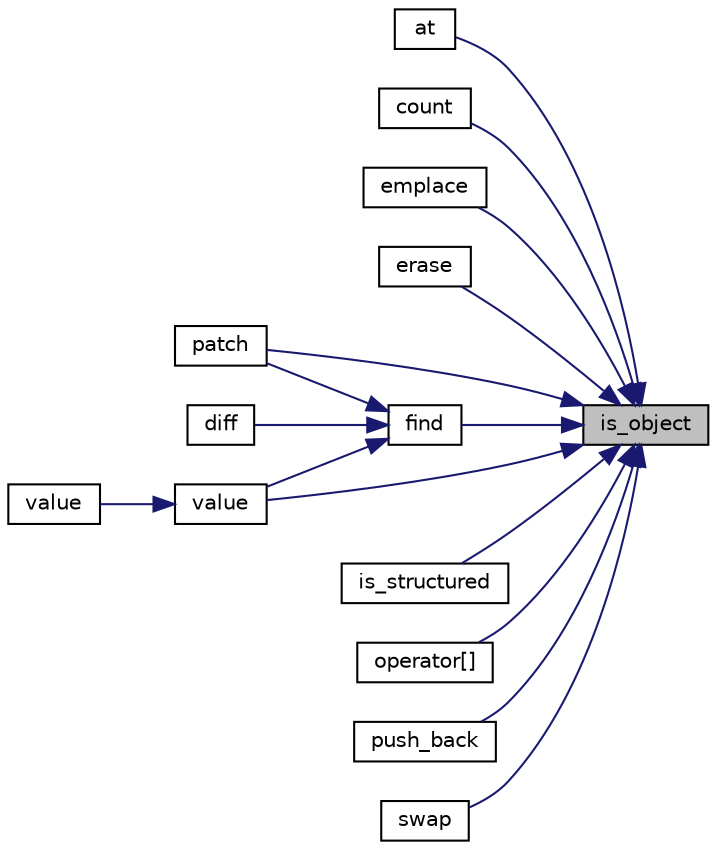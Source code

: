digraph "is_object"
{
 // LATEX_PDF_SIZE
  edge [fontname="Helvetica",fontsize="10",labelfontname="Helvetica",labelfontsize="10"];
  node [fontname="Helvetica",fontsize="10",shape=record];
  rankdir="RL";
  Node1 [label="is_object",height=0.2,width=0.4,color="black", fillcolor="grey75", style="filled", fontcolor="black",tooltip="return whether value is an object"];
  Node1 -> Node2 [dir="back",color="midnightblue",fontsize="10",style="solid",fontname="Helvetica"];
  Node2 [label="at",height=0.2,width=0.4,color="black", fillcolor="white", style="filled",URL="$classnlohmann_1_1basic__json.html#a18c0c62edce2742d5ab24d1979c3ef00",tooltip="access specified object element with bounds checking"];
  Node1 -> Node3 [dir="back",color="midnightblue",fontsize="10",style="solid",fontname="Helvetica"];
  Node3 [label="count",height=0.2,width=0.4,color="black", fillcolor="white", style="filled",URL="$classnlohmann_1_1basic__json.html#a7e5aaef6e00508e105d713b512c4affa",tooltip="returns the number of occurrences of a key in a JSON object"];
  Node1 -> Node4 [dir="back",color="midnightblue",fontsize="10",style="solid",fontname="Helvetica"];
  Node4 [label="emplace",height=0.2,width=0.4,color="black", fillcolor="white", style="filled",URL="$classnlohmann_1_1basic__json.html#a3266031b8b423571de004ddf5bcddd24",tooltip="add an object to an object if key does not exist"];
  Node1 -> Node5 [dir="back",color="midnightblue",fontsize="10",style="solid",fontname="Helvetica"];
  Node5 [label="erase",height=0.2,width=0.4,color="black", fillcolor="white", style="filled",URL="$classnlohmann_1_1basic__json.html#a506aa484ea4e1a2cee6b9f77c33b7979",tooltip="remove element from a JSON object given a key"];
  Node1 -> Node6 [dir="back",color="midnightblue",fontsize="10",style="solid",fontname="Helvetica"];
  Node6 [label="find",height=0.2,width=0.4,color="black", fillcolor="white", style="filled",URL="$classnlohmann_1_1basic__json.html#a4cf2116be00a99de7addd2c32d71f99d",tooltip="find an element in a JSON object"];
  Node6 -> Node7 [dir="back",color="midnightblue",fontsize="10",style="solid",fontname="Helvetica"];
  Node7 [label="diff",height=0.2,width=0.4,color="black", fillcolor="white", style="filled",URL="$classnlohmann_1_1basic__json.html#a2fb1e92221746ff32c5f5c8ff1e7a7f7",tooltip="creates a diff as a JSON patch"];
  Node6 -> Node8 [dir="back",color="midnightblue",fontsize="10",style="solid",fontname="Helvetica"];
  Node8 [label="patch",height=0.2,width=0.4,color="black", fillcolor="white", style="filled",URL="$classnlohmann_1_1basic__json.html#a614dd03ce3e99e79c52bedcf55945645",tooltip="applies a JSON patch"];
  Node6 -> Node9 [dir="back",color="midnightblue",fontsize="10",style="solid",fontname="Helvetica"];
  Node9 [label="value",height=0.2,width=0.4,color="black", fillcolor="white", style="filled",URL="$classnlohmann_1_1basic__json.html#a13f9440aff453090f573a39f4713668f",tooltip="access specified object element with default value"];
  Node9 -> Node10 [dir="back",color="midnightblue",fontsize="10",style="solid",fontname="Helvetica"];
  Node10 [label="value",height=0.2,width=0.4,color="black", fillcolor="white", style="filled",URL="$classnlohmann_1_1basic__json.html#a47ae67764aed69ccdbf53dac54249070",tooltip="overload for a default value of type const char*"];
  Node1 -> Node11 [dir="back",color="midnightblue",fontsize="10",style="solid",fontname="Helvetica"];
  Node11 [label="is_structured",height=0.2,width=0.4,color="black", fillcolor="white", style="filled",URL="$classnlohmann_1_1basic__json.html#abc946f8df0445e62162a6633a444ae79",tooltip="return whether type is structured"];
  Node1 -> Node12 [dir="back",color="midnightblue",fontsize="10",style="solid",fontname="Helvetica"];
  Node12 [label="operator[]",height=0.2,width=0.4,color="black", fillcolor="white", style="filled",URL="$classnlohmann_1_1basic__json.html#a27efc3966d94d080bb36fa3595c15df5",tooltip="access specified object element"];
  Node1 -> Node8 [dir="back",color="midnightblue",fontsize="10",style="solid",fontname="Helvetica"];
  Node1 -> Node13 [dir="back",color="midnightblue",fontsize="10",style="solid",fontname="Helvetica"];
  Node13 [label="push_back",height=0.2,width=0.4,color="black", fillcolor="white", style="filled",URL="$classnlohmann_1_1basic__json.html#af39e5dcd421f92346c586d57ad7d6609",tooltip="add an object to an object"];
  Node1 -> Node14 [dir="back",color="midnightblue",fontsize="10",style="solid",fontname="Helvetica"];
  Node14 [label="swap",height=0.2,width=0.4,color="black", fillcolor="white", style="filled",URL="$classnlohmann_1_1basic__json.html#a4427f06d587d010c62fb08021ad13612",tooltip="exchanges the values"];
  Node1 -> Node9 [dir="back",color="midnightblue",fontsize="10",style="solid",fontname="Helvetica"];
}
